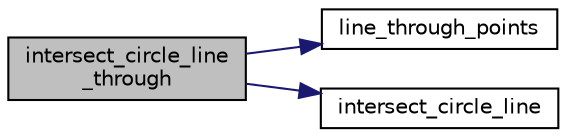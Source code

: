 digraph "intersect_circle_line_through"
{
  edge [fontname="Helvetica",fontsize="10",labelfontname="Helvetica",labelfontsize="10"];
  node [fontname="Helvetica",fontsize="10",shape=record];
  rankdir="LR";
  Node497 [label="intersect_circle_line\l_through",height=0.2,width=0.4,color="black", fillcolor="grey75", style="filled", fontcolor="black"];
  Node497 -> Node498 [color="midnightblue",fontsize="10",style="solid",fontname="Helvetica"];
  Node498 [label="line_through_points",height=0.2,width=0.4,color="black", fillcolor="white", style="filled",URL="$d9/d29/draw_8_c.html#a5ee4019c0d4a044589e3789747e09ab1"];
  Node497 -> Node499 [color="midnightblue",fontsize="10",style="solid",fontname="Helvetica"];
  Node499 [label="intersect_circle_line",height=0.2,width=0.4,color="black", fillcolor="white", style="filled",URL="$d9/d29/draw_8_c.html#a0eed3efc2da12c0a55277c0979e24f36"];
}
